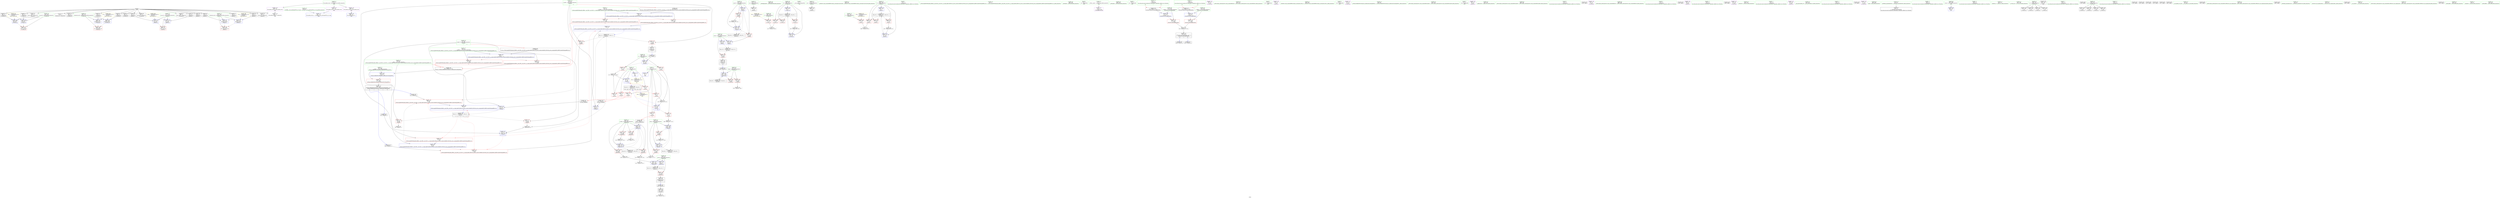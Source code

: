 digraph "SVFG" {
	label="SVFG";

	Node0x5593a17c58d0 [shape=record,color=grey,label="{NodeID: 0\nNullPtr}"];
	Node0x5593a17c58d0 -> Node0x5593a17e7290[style=solid];
	Node0x5593a17c58d0 -> Node0x5593a17e7390[style=solid];
	Node0x5593a17c58d0 -> Node0x5593a17e7460[style=solid];
	Node0x5593a17c58d0 -> Node0x5593a17e7530[style=solid];
	Node0x5593a17c58d0 -> Node0x5593a17e7600[style=solid];
	Node0x5593a17c58d0 -> Node0x5593a17e76d0[style=solid];
	Node0x5593a17c58d0 -> Node0x5593a17e77a0[style=solid];
	Node0x5593a17c58d0 -> Node0x5593a17e7870[style=solid];
	Node0x5593a17c58d0 -> Node0x5593a17e7940[style=solid];
	Node0x5593a17c58d0 -> Node0x5593a17e7a10[style=solid];
	Node0x5593a17c58d0 -> Node0x5593a17e7ae0[style=solid];
	Node0x5593a17c58d0 -> Node0x5593a17e7bb0[style=solid];
	Node0x5593a17c58d0 -> Node0x5593a17e7c80[style=solid];
	Node0x5593a17c58d0 -> Node0x5593a17e7d50[style=solid];
	Node0x5593a17c58d0 -> Node0x5593a17e7e20[style=solid];
	Node0x5593a17c58d0 -> Node0x5593a17e7ef0[style=solid];
	Node0x5593a17c58d0 -> Node0x5593a17e7fc0[style=solid];
	Node0x5593a17c58d0 -> Node0x5593a17ed4b0[style=solid];
	Node0x5593a1823380 [shape=record,color=black,label="{NodeID: 443\n76 = PHI(55, )\n0th arg _ZSt4swapIxENSt9enable_ifIXsr6__and_ISt6__not_ISt15__is_tuple_likeIT_EESt21is_move_constructibleIS3_ESt18is_move_assignableIS3_EEE5valueEvE4typeERS3_SC_ }"];
	Node0x5593a1823380 -> Node0x5593a17ed820[style=solid];
	Node0x5593a17e8230 [shape=record,color=blue,label="{NodeID: 194\n137\<--164\nretval\<--\n_Z5solvev\n}"];
	Node0x5593a17e8230 -> Node0x5593a1803830[style=dashed];
	Node0x5593a17e5240 [shape=record,color=black,label="{NodeID: 111\n390\<--373\n\<--in\n_Z6solve_v\n}"];
	Node0x5593a17e34b0 [shape=record,color=green,label="{NodeID: 28\n55\<--56\nA.addr\<--A.addr_field_insensitive\n_Z3gcdxx\n|{|<s4>3}}"];
	Node0x5593a17e34b0 -> Node0x5593a17eb030[style=solid];
	Node0x5593a17e34b0 -> Node0x5593a17eb100[style=solid];
	Node0x5593a17e34b0 -> Node0x5593a17ed5b0[style=solid];
	Node0x5593a17e34b0 -> Node0x5593a17ed750[style=solid];
	Node0x5593a17e34b0:s4 -> Node0x5593a1823380[style=solid,color=red];
	Node0x5593a17eb440 [shape=record,color=red,label="{NodeID: 139\n95\<--78\n\<--__a.addr\n_ZSt4swapIxENSt9enable_ifIXsr6__and_ISt6__not_ISt15__is_tuple_likeIT_EESt21is_move_constructibleIS3_ESt18is_move_assignableIS3_EEE5valueEvE4typeERS3_SC_\n}"];
	Node0x5593a17eb440 -> Node0x5593a17eda90[style=solid];
	Node0x5593a17e5d70 [shape=record,color=green,label="{NodeID: 56\n235\<--236\n_ZNSi6ignoreEl\<--_ZNSi6ignoreEl_field_insensitive\n}"];
	Node0x5593a17f7b40 [shape=record,color=grey,label="{NodeID: 333\n227 = cmp(225, 226, )\n}"];
	Node0x5593a17ecb00 [shape=record,color=red,label="{NodeID: 167\n430\<--377\nexn\<--exn.slot\n_Z6solve_v\n}"];
	Node0x5593a17e76d0 [shape=record,color=black,label="{NodeID: 84\n268\<--3\n\<--dummyVal\n_Z7solve_Av\n}"];
	Node0x5593a17e76d0 -> Node0x5593a17e8a50[style=solid];
	Node0x5593a17da0b0 [shape=record,color=green,label="{NodeID: 1\n7\<--1\n__dso_handle\<--dummyObj\nGlob }"];
	Node0x5593a18234c0 [shape=record,color=black,label="{NodeID: 444\n77 = PHI(57, )\n1st arg _ZSt4swapIxENSt9enable_ifIXsr6__and_ISt6__not_ISt15__is_tuple_likeIT_EESt21is_move_constructibleIS3_ESt18is_move_assignableIS3_EEE5valueEvE4typeERS3_SC_ }"];
	Node0x5593a18234c0 -> Node0x5593a17ed8f0[style=solid];
	Node0x5593a17e8300 [shape=record,color=blue,label="{NodeID: 195\n141\<--122\nresult\<--\n_Z5solvev\n}"];
	Node0x5593a17e8300 -> Node0x5593a17ebfa0[style=dashed];
	Node0x5593a17e8300 -> Node0x5593a17ec070[style=dashed];
	Node0x5593a17e8300 -> Node0x5593a17e8570[style=dashed];
	Node0x5593a17e8300 -> Node0x5593a1803d30[style=dashed];
	Node0x5593a17e5310 [shape=record,color=black,label="{NodeID: 112\n398\<--375\n\<--out\n_Z6solve_v\n}"];
	Node0x5593a17e3580 [shape=record,color=green,label="{NodeID: 29\n57\<--58\nB.addr\<--B.addr_field_insensitive\n_Z3gcdxx\n|{|<s3>3}}"];
	Node0x5593a17e3580 -> Node0x5593a17eb1d0[style=solid];
	Node0x5593a17e3580 -> Node0x5593a17eb2a0[style=solid];
	Node0x5593a17e3580 -> Node0x5593a17ed680[style=solid];
	Node0x5593a17e3580:s3 -> Node0x5593a18234c0[style=solid,color=red];
	Node0x5593a17eb510 [shape=record,color=red,label="{NodeID: 140\n92\<--80\n\<--__b.addr\n_ZSt4swapIxENSt9enable_ifIXsr6__and_ISt6__not_ISt15__is_tuple_likeIT_EESt21is_move_constructibleIS3_ESt18is_move_assignableIS3_EEE5valueEvE4typeERS3_SC_\n|{<s0>5}}"];
	Node0x5593a17eb510:s0 -> Node0x5593a1823600[style=solid,color=red];
	Node0x5593a17e5e70 [shape=record,color=green,label="{NodeID: 57\n244\<--245\n_ZStlsISt11char_traitsIcEERSt13basic_ostreamIcT_ES5_PKc\<--_ZStlsISt11char_traitsIcEERSt13basic_ostreamIcT_ES5_PKc_field_insensitive\n}"];
	Node0x5593a17f7cc0 [shape=record,color=grey,label="{NodeID: 334\n396 = cmp(394, 395, )\n}"];
	Node0x5593a17ecbd0 [shape=record,color=red,label="{NodeID: 168\n431\<--379\nsel\<--ehselector.slot\n_Z6solve_v\n}"];
	Node0x5593a17e77a0 [shape=record,color=black,label="{NodeID: 85\n270\<--3\n\<--dummyVal\n_Z7solve_Av\n}"];
	Node0x5593a17e77a0 -> Node0x5593a17e8b20[style=solid];
	Node0x5593a17dabe0 [shape=record,color=green,label="{NodeID: 2\n9\<--1\n\<--dummyObj\nCan only get source location for instruction, argument, global var or function.}"];
	Node0x5593a1823600 [shape=record,color=black,label="{NodeID: 445\n436 = PHI(86, 92, 82, )\n0th arg _ZSt4moveIRxEONSt16remove_referenceIT_E4typeEOS2_ }"];
	Node0x5593a1823600 -> Node0x5593a17f03d0[style=solid];
	Node0x5593a17e83d0 [shape=record,color=blue,label="{NodeID: 196\n143\<--168\ntemp\<--div3\n_Z5solvev\n}"];
	Node0x5593a17e83d0 -> Node0x5593a17ec140[style=dashed];
	Node0x5593a17e83d0 -> Node0x5593a17ec210[style=dashed];
	Node0x5593a17e83d0 -> Node0x5593a17e84a0[style=dashed];
	Node0x5593a17e83d0 -> Node0x5593a1804230[style=dashed];
	Node0x5593a17e53e0 [shape=record,color=black,label="{NodeID: 113\n435\<--440\n_ZSt4moveIRxEONSt16remove_referenceIT_E4typeEOS2__ret\<--\n_ZSt4moveIRxEONSt16remove_referenceIT_E4typeEOS2_\n|{<s0>4|<s1>5|<s2>6}}"];
	Node0x5593a17e53e0:s0 -> Node0x5593a1825200[style=solid,color=blue];
	Node0x5593a17e53e0:s1 -> Node0x5593a1825370[style=solid,color=blue];
	Node0x5593a17e53e0:s2 -> Node0x5593a1824bb0[style=solid,color=blue];
	Node0x5593a17e3650 [shape=record,color=green,label="{NodeID: 30\n70\<--71\n_ZSt4swapIxENSt9enable_ifIXsr6__and_ISt6__not_ISt15__is_tuple_likeIT_EESt21is_move_constructibleIS3_ESt18is_move_assignableIS3_EEE5valueEvE4typeERS3_SC_\<--_ZSt4swapIxENSt9enable_ifIXsr6__and_ISt6__not_ISt15__is_tuple_likeIT_EESt21is_move_constructibleIS3_ESt18is_move_assignableIS3_EEE5valueEvE4typeERS3_SC__field_insensitive\n}"];
	Node0x5593a17eb5e0 [shape=record,color=red,label="{NodeID: 141\n99\<--80\n\<--__b.addr\n_ZSt4swapIxENSt9enable_ifIXsr6__and_ISt6__not_ISt15__is_tuple_likeIT_EESt21is_move_constructibleIS3_ESt18is_move_assignableIS3_EEE5valueEvE4typeERS3_SC_\n}"];
	Node0x5593a17eb5e0 -> Node0x5593a17edb60[style=solid];
	Node0x5593a17e5f70 [shape=record,color=green,label="{NodeID: 58\n248\<--249\n_ZNSolsEi\<--_ZNSolsEi_field_insensitive\n}"];
	Node0x5593a17f7e40 [shape=record,color=grey,label="{NodeID: 335\n63 = cmp(62, 9, )\n}"];
	Node0x5593a17ecca0 [shape=record,color=red,label="{NodeID: 169\n395\<--381\n\<--T\n_Z6solve_v\n}"];
	Node0x5593a17ecca0 -> Node0x5593a17f7cc0[style=solid];
	Node0x5593a17e7870 [shape=record,color=black,label="{NodeID: 86\n305\<--3\nlpad.val\<--dummyVal\n_Z7solve_Av\n}"];
	Node0x5593a17dad60 [shape=record,color=green,label="{NodeID: 3\n13\<--1\n.str\<--dummyObj\nGlob }"];
	Node0x5593a18238e0 [shape=record,color=black,label="{NodeID: 446\n105 = PHI(157, )\n0th arg _Z6power2x }"];
	Node0x5593a18238e0 -> Node0x5593a17edc30[style=solid];
	Node0x5593a17e84a0 [shape=record,color=blue,label="{NodeID: 197\n143\<--176\ntemp\<--div5\n_Z5solvev\n}"];
	Node0x5593a17e84a0 -> Node0x5593a17ec140[style=dashed];
	Node0x5593a17e84a0 -> Node0x5593a17ec210[style=dashed];
	Node0x5593a17e84a0 -> Node0x5593a17e84a0[style=dashed];
	Node0x5593a17e84a0 -> Node0x5593a1804230[style=dashed];
	Node0x5593a17e54b0 [shape=record,color=purple,label="{NodeID: 114\n34\<--4\n\<--_ZStL8__ioinit\n__cxx_global_var_init\n}"];
	Node0x5593a17e3750 [shape=record,color=green,label="{NodeID: 31\n78\<--79\n__a.addr\<--__a.addr_field_insensitive\n_ZSt4swapIxENSt9enable_ifIXsr6__and_ISt6__not_ISt15__is_tuple_likeIT_EESt21is_move_constructibleIS3_ESt18is_move_assignableIS3_EEE5valueEvE4typeERS3_SC_\n}"];
	Node0x5593a17e3750 -> Node0x5593a17eb370[style=solid];
	Node0x5593a17e3750 -> Node0x5593a17eb440[style=solid];
	Node0x5593a17e3750 -> Node0x5593a17ed820[style=solid];
	Node0x5593a17eb6b0 [shape=record,color=red,label="{NodeID: 142\n90\<--87\n\<--call\n_ZSt4swapIxENSt9enable_ifIXsr6__and_ISt6__not_ISt15__is_tuple_likeIT_EESt21is_move_constructibleIS3_ESt18is_move_assignableIS3_EEE5valueEvE4typeERS3_SC_\n}"];
	Node0x5593a17eb6b0 -> Node0x5593a17ed9c0[style=solid];
	Node0x5593a17e6070 [shape=record,color=green,label="{NodeID: 59\n258\<--259\n_ZNSolsEx\<--_ZNSolsEx_field_insensitive\n}"];
	Node0x5593a17f7fc0 [shape=record,color=grey,label="{NodeID: 336\n129 = cmp(128, 122, )\n}"];
	Node0x5593a17f7fc0 -> Node0x5593a17edea0[style=solid];
	Node0x5593a17ecd70 [shape=record,color=red,label="{NodeID: 170\n394\<--383\n\<--tt\n_Z6solve_v\n}"];
	Node0x5593a17ecd70 -> Node0x5593a17f7cc0[style=solid];
	Node0x5593a17e7940 [shape=record,color=black,label="{NodeID: 87\n306\<--3\nlpad.val28\<--dummyVal\n_Z7solve_Av\n}"];
	Node0x5593a17db560 [shape=record,color=green,label="{NodeID: 4\n15\<--1\n.str.1\<--dummyObj\nGlob }"];
	Node0x5593a18239f0 [shape=record,color=black,label="{NodeID: 447\n313 = PHI(210, 210, )\n0th arg _ZStorSt13_Ios_OpenmodeS_ }"];
	Node0x5593a18239f0 -> Node0x5593a17e8cc0[style=solid];
	Node0x5593a17e8570 [shape=record,color=blue,label="{NodeID: 198\n141\<--179\nresult\<--inc\n_Z5solvev\n}"];
	Node0x5593a17e8570 -> Node0x5593a17ebfa0[style=dashed];
	Node0x5593a17e8570 -> Node0x5593a17ec070[style=dashed];
	Node0x5593a17e8570 -> Node0x5593a17e8570[style=dashed];
	Node0x5593a17e8570 -> Node0x5593a1803d30[style=dashed];
	Node0x5593a17ea0b0 [shape=record,color=purple,label="{NodeID: 115\n204\<--13\n\<--.str\n_Z7solve_Av\n}"];
	Node0x5593a17e3820 [shape=record,color=green,label="{NodeID: 32\n80\<--81\n__b.addr\<--__b.addr_field_insensitive\n_ZSt4swapIxENSt9enable_ifIXsr6__and_ISt6__not_ISt15__is_tuple_likeIT_EESt21is_move_constructibleIS3_ESt18is_move_assignableIS3_EEE5valueEvE4typeERS3_SC_\n}"];
	Node0x5593a17e3820 -> Node0x5593a17eb510[style=solid];
	Node0x5593a17e3820 -> Node0x5593a17eb5e0[style=solid];
	Node0x5593a17e3820 -> Node0x5593a17ed8f0[style=solid];
	Node0x5593a17eb780 [shape=record,color=red,label="{NodeID: 143\n94\<--93\n\<--call1\n_ZSt4swapIxENSt9enable_ifIXsr6__and_ISt6__not_ISt15__is_tuple_likeIT_EESt21is_move_constructibleIS3_ESt18is_move_assignableIS3_EEE5valueEvE4typeERS3_SC_\n}"];
	Node0x5593a17eb780 -> Node0x5593a17eda90[style=solid];
	Node0x5593a17e6170 [shape=record,color=green,label="{NodeID: 60\n273\<--274\n_ZNSt14basic_ofstreamIcSt11char_traitsIcEED1Ev\<--_ZNSt14basic_ofstreamIcSt11char_traitsIcEED1Ev_field_insensitive\n}"];
	Node0x5593a17f8140 [shape=record,color=grey,label="{NodeID: 337\n160 = cmp(159, 161, )\n}"];
	Node0x5593a17ece40 [shape=record,color=red,label="{NodeID: 171\n401\<--383\n\<--tt\n_Z6solve_v\n}"];
	Node0x5593a17e7a10 [shape=record,color=black,label="{NodeID: 88\n410\<--3\n\<--dummyVal\n_Z6solve_v\n}"];
	Node0x5593a17db3d0 [shape=record,color=green,label="{NodeID: 5\n17\<--1\n.str.2\<--dummyObj\nGlob }"];
	Node0x5593a1823b40 [shape=record,color=black,label="{NodeID: 448\n314 = PHI(211, 211, )\n1st arg _ZStorSt13_Ios_OpenmodeS_ }"];
	Node0x5593a1823b40 -> Node0x5593a17e8d90[style=solid];
	Node0x5593a17e8640 [shape=record,color=blue,label="{NodeID: 199\n137\<--182\nretval\<--\n_Z5solvev\n}"];
	Node0x5593a17e8640 -> Node0x5593a1803830[style=dashed];
	Node0x5593a17ea140 [shape=record,color=purple,label="{NodeID: 116\n385\<--13\n\<--.str\n_Z6solve_v\n}"];
	Node0x5593a17e38f0 [shape=record,color=green,label="{NodeID: 33\n82\<--83\n__tmp\<--__tmp_field_insensitive\n_ZSt4swapIxENSt9enable_ifIXsr6__and_ISt6__not_ISt15__is_tuple_likeIT_EESt21is_move_constructibleIS3_ESt18is_move_assignableIS3_EEE5valueEvE4typeERS3_SC_\n|{|<s1>6}}"];
	Node0x5593a17e38f0 -> Node0x5593a17ed9c0[style=solid];
	Node0x5593a17e38f0:s1 -> Node0x5593a1823600[style=solid,color=red];
	Node0x5593a17eb850 [shape=record,color=red,label="{NodeID: 144\n98\<--97\n\<--call2\n_ZSt4swapIxENSt9enable_ifIXsr6__and_ISt6__not_ISt15__is_tuple_likeIT_EESt21is_move_constructibleIS3_ESt18is_move_assignableIS3_EEE5valueEvE4typeERS3_SC_\n}"];
	Node0x5593a17eb850 -> Node0x5593a17edb60[style=solid];
	Node0x5593a17e6270 [shape=record,color=green,label="{NodeID: 61\n283\<--284\n_ZStlsISt11char_traitsIcEERSt13basic_ostreamIcT_ES5_c\<--_ZStlsISt11char_traitsIcEERSt13basic_ostreamIcT_ES5_c_field_insensitive\n}"];
	Node0x5593a17f82c0 [shape=record,color=grey,label="{NodeID: 338\n173 = cmp(171, 172, )\n}"];
	Node0x5593a17ecf10 [shape=record,color=red,label="{NodeID: 172\n406\<--383\n\<--tt\n_Z6solve_v\n}"];
	Node0x5593a17ecf10 -> Node0x5593a17f73c0[style=solid];
	Node0x5593a17e7ae0 [shape=record,color=black,label="{NodeID: 89\n411\<--3\n\<--dummyVal\n_Z6solve_v\n}"];
	Node0x5593a17e7ae0 -> Node0x5593a17f0090[style=solid];
	Node0x5593a17dafa0 [shape=record,color=green,label="{NodeID: 6\n19\<--1\n.str.3\<--dummyObj\nGlob }"];
	Node0x5593a1824980 [shape=record,color=black,label="{NodeID: 449\n209 = PHI(312, )\n}"];
	Node0x5593a180a530 [shape=record,color=black,label="{NodeID: 366\nMR_14V_3 = PHI(MR_14V_4, MR_14V_2, )\npts\{107 \}\n}"];
	Node0x5593a180a530 -> Node0x5593a17eb920[style=dashed];
	Node0x5593a17e8710 [shape=record,color=blue,label="{NodeID: 200\n200\<--223\ntt\<--\n_Z7solve_Av\n}"];
	Node0x5593a17e8710 -> Node0x5593a1802930[style=dashed];
	Node0x5593a17ea1d0 [shape=record,color=purple,label="{NodeID: 117\n214\<--15\n\<--.str.1\n_Z7solve_Av\n}"];
	Node0x5593a17e39c0 [shape=record,color=green,label="{NodeID: 34\n88\<--89\n_ZSt4moveIRxEONSt16remove_referenceIT_E4typeEOS2_\<--_ZSt4moveIRxEONSt16remove_referenceIT_E4typeEOS2__field_insensitive\n}"];
	Node0x5593a17eb920 [shape=record,color=red,label="{NodeID: 145\n132\<--106\n\<--retval\n_Z6power2x\n}"];
	Node0x5593a17eb920 -> Node0x5593a17e47b0[style=solid];
	Node0x5593a17e6370 [shape=record,color=green,label="{NodeID: 62\n291\<--292\n_ZNSt14basic_ifstreamIcSt11char_traitsIcEE5closeEv\<--_ZNSt14basic_ifstreamIcSt11char_traitsIcEE5closeEv_field_insensitive\n}"];
	Node0x5593a17f8440 [shape=record,color=grey,label="{NodeID: 339\n112 = cmp(111, 9, )\n}"];
	Node0x5593a17ecfe0 [shape=record,color=red,label="{NodeID: 173\n440\<--437\n\<--__t.addr\n_ZSt4moveIRxEONSt16remove_referenceIT_E4typeEOS2_\n}"];
	Node0x5593a17ecfe0 -> Node0x5593a17e53e0[style=solid];
	Node0x5593a17e7bb0 [shape=record,color=black,label="{NodeID: 90\n413\<--3\n\<--dummyVal\n_Z6solve_v\n}"];
	Node0x5593a17e7bb0 -> Node0x5593a17f0160[style=solid];
	Node0x5593a17db030 [shape=record,color=green,label="{NodeID: 7\n21\<--1\n.str.4\<--dummyObj\nGlob }"];
	Node0x5593a1824bb0 [shape=record,color=black,label="{NodeID: 450\n97 = PHI(435, )\n}"];
	Node0x5593a1824bb0 -> Node0x5593a17eb850[style=solid];
	Node0x5593a180aa30 [shape=record,color=black,label="{NodeID: 367\nMR_16V_3 = PHI(MR_16V_4, MR_16V_2, )\npts\{109 \}\n}"];
	Node0x5593a17e87e0 [shape=record,color=blue,label="{NodeID: 201\n202\<--239\ntemp\<--call12\n_Z7solve_Av\n}"];
	Node0x5593a17e87e0 -> Node0x5593a17ec7c0[style=dashed];
	Node0x5593a17e87e0 -> Node0x5593a17ec890[style=dashed];
	Node0x5593a17e87e0 -> Node0x5593a1802e30[style=dashed];
	Node0x5593a17ea2a0 [shape=record,color=purple,label="{NodeID: 118\n388\<--15\n\<--.str.1\n_Z6solve_v\n}"];
	Node0x5593a17e3ac0 [shape=record,color=green,label="{NodeID: 35\n102\<--103\n_Z6power2x\<--_Z6power2x_field_insensitive\n}"];
	Node0x5593a17eb9f0 [shape=record,color=red,label="{NodeID: 146\n111\<--108\n\<--N.addr\n_Z6power2x\n}"];
	Node0x5593a17eb9f0 -> Node0x5593a17f8440[style=solid];
	Node0x5593a17e6470 [shape=record,color=green,label="{NodeID: 63\n294\<--295\n_ZNSt14basic_ofstreamIcSt11char_traitsIcEE5closeEv\<--_ZNSt14basic_ofstreamIcSt11char_traitsIcEE5closeEv_field_insensitive\n}"];
	Node0x5593a17f85c0 [shape=record,color=grey,label="{NodeID: 340\n253 = cmp(252, 164, )\n}"];
	Node0x5593a17ed0b0 [shape=record,color=blue,label="{NodeID: 174\n8\<--9\nP\<--\nGlob }"];
	Node0x5593a17ed0b0 -> Node0x5593a180be90[style=dashed];
	Node0x5593a17e7c80 [shape=record,color=black,label="{NodeID: 91\n416\<--3\n\<--dummyVal\n_Z6solve_v\n}"];
	Node0x5593a17da290 [shape=record,color=green,label="{NodeID: 8\n24\<--1\n\<--dummyObj\nCan only get source location for instruction, argument, global var or function.}"];
	Node0x5593a1824cf0 [shape=record,color=black,label="{NodeID: 451\n230 = PHI()\n}"];
	Node0x5593a145d480 [shape=record,color=yellow,style=double,label="{NodeID: 368\n49V_1 = ENCHI(MR_49V_0)\npts\{378 \}\nFun[_Z6solve_v]}"];
	Node0x5593a145d480 -> Node0x5593a17f0090[style=dashed];
	Node0x5593a145d480 -> Node0x5593a17f0230[style=dashed];
	Node0x5593a17e88b0 [shape=record,color=blue,label="{NodeID: 202\n194\<--262\nexn.slot\<--\n_Z7solve_Av\n}"];
	Node0x5593a17e88b0 -> Node0x5593a17ec2e0[style=dashed];
	Node0x5593a17ea370 [shape=record,color=purple,label="{NodeID: 119\n242\<--17\n\<--.str.2\n_Z7solve_Av\n}"];
	Node0x5593a17e3bc0 [shape=record,color=green,label="{NodeID: 36\n106\<--107\nretval\<--retval_field_insensitive\n_Z6power2x\n}"];
	Node0x5593a17e3bc0 -> Node0x5593a17eb920[style=solid];
	Node0x5593a17e3bc0 -> Node0x5593a17edd00[style=solid];
	Node0x5593a17e3bc0 -> Node0x5593a17edea0[style=solid];
	Node0x5593a17ebac0 [shape=record,color=red,label="{NodeID: 147\n118\<--108\n\<--N.addr\n_Z6power2x\n}"];
	Node0x5593a17ebac0 -> Node0x5593a17f79c0[style=solid];
	Node0x5593a17e6570 [shape=record,color=green,label="{NodeID: 64\n298\<--299\n_ZNSt14basic_ifstreamIcSt11char_traitsIcEED1Ev\<--_ZNSt14basic_ifstreamIcSt11char_traitsIcEED1Ev_field_insensitive\n}"];
	Node0x5593a17f8740 [shape=record,color=grey,label="{NodeID: 341\n121 = cmp(119, 122, )\n}"];
	Node0x5593a17ed1b0 [shape=record,color=blue,label="{NodeID: 175\n11\<--9\nQ\<--\nGlob }"];
	Node0x5593a17ed1b0 -> Node0x5593a180be90[style=dashed];
	Node0x5593a17e7d50 [shape=record,color=black,label="{NodeID: 92\n417\<--3\n\<--dummyVal\n_Z6solve_v\n}"];
	Node0x5593a17e7d50 -> Node0x5593a17f0230[style=solid];
	Node0x5593a17da320 [shape=record,color=green,label="{NodeID: 9\n115\<--1\n\<--dummyObj\nCan only get source location for instruction, argument, global var or function.}"];
	Node0x5593a1824dc0 [shape=record,color=black,label="{NodeID: 452\n234 = PHI()\n}"];
	Node0x5593a15fed40 [shape=record,color=yellow,style=double,label="{NodeID: 369\n51V_1 = ENCHI(MR_51V_0)\npts\{380 \}\nFun[_Z6solve_v]}"];
	Node0x5593a15fed40 -> Node0x5593a17f0160[style=dashed];
	Node0x5593a15fed40 -> Node0x5593a17f0300[style=dashed];
	Node0x5593a17e8980 [shape=record,color=blue,label="{NodeID: 203\n196\<--264\nehselector.slot\<--\n_Z7solve_Av\n}"];
	Node0x5593a17e8980 -> Node0x5593a17ec3b0[style=dashed];
	Node0x5593a17ea440 [shape=record,color=purple,label="{NodeID: 120\n399\<--17\n\<--.str.2\n_Z6solve_v\n}"];
	Node0x5593a17e3c90 [shape=record,color=green,label="{NodeID: 37\n108\<--109\nN.addr\<--N.addr_field_insensitive\n_Z6power2x\n}"];
	Node0x5593a17e3c90 -> Node0x5593a17eb9f0[style=solid];
	Node0x5593a17e3c90 -> Node0x5593a17ebac0[style=solid];
	Node0x5593a17e3c90 -> Node0x5593a17ebb90[style=solid];
	Node0x5593a17e3c90 -> Node0x5593a17ebc60[style=solid];
	Node0x5593a17e3c90 -> Node0x5593a17edc30[style=solid];
	Node0x5593a17e3c90 -> Node0x5593a17eddd0[style=solid];
	Node0x5593a17ebb90 [shape=record,color=red,label="{NodeID: 148\n124\<--108\n\<--N.addr\n_Z6power2x\n}"];
	Node0x5593a17ebb90 -> Node0x5593a17f6ac0[style=solid];
	Node0x5593a17e6670 [shape=record,color=green,label="{NodeID: 65\n315\<--316\n__a.addr\<--__a.addr_field_insensitive\n_ZStorSt13_Ios_OpenmodeS_\n}"];
	Node0x5593a17e6670 -> Node0x5593a17ec960[style=solid];
	Node0x5593a17e6670 -> Node0x5593a17e8cc0[style=solid];
	Node0x5593a1802930 [shape=record,color=black,label="{NodeID: 342\nMR_36V_3 = PHI(MR_36V_4, MR_36V_2, )\npts\{201 \}\n}"];
	Node0x5593a1802930 -> Node0x5593a17ec550[style=dashed];
	Node0x5593a1802930 -> Node0x5593a17ec620[style=dashed];
	Node0x5593a1802930 -> Node0x5593a17ec6f0[style=dashed];
	Node0x5593a1802930 -> Node0x5593a17e8bf0[style=dashed];
	Node0x5593a17ed2b0 [shape=record,color=blue,label="{NodeID: 176\n446\<--24\nllvm.global_ctors_0\<--\nGlob }"];
	Node0x5593a17e7e20 [shape=record,color=black,label="{NodeID: 93\n419\<--3\n\<--dummyVal\n_Z6solve_v\n}"];
	Node0x5593a17e7e20 -> Node0x5593a17f0300[style=solid];
	Node0x5593a17da3e0 [shape=record,color=green,label="{NodeID: 10\n120\<--1\n\<--dummyObj\nCan only get source location for instruction, argument, global var or function.}"];
	Node0x5593a1824e90 [shape=record,color=black,label="{NodeID: 453\n238 = PHI()\n}"];
	Node0x5593a180b9d0 [shape=record,color=yellow,style=double,label="{NodeID: 370\n53V_1 = ENCHI(MR_53V_0)\npts\{382 \}\nFun[_Z6solve_v]}"];
	Node0x5593a180b9d0 -> Node0x5593a17ecca0[style=dashed];
	Node0x5593a17e8a50 [shape=record,color=blue,label="{NodeID: 204\n194\<--268\nexn.slot\<--\n_Z7solve_Av\n}"];
	Node0x5593a17e8a50 -> Node0x5593a17ec2e0[style=dashed];
	Node0x5593a17ea510 [shape=record,color=purple,label="{NodeID: 121\n250\<--19\n\<--.str.3\n_Z7solve_Av\n}"];
	Node0x5593a17e3d60 [shape=record,color=green,label="{NodeID: 38\n134\<--135\n_Z5solvev\<--_Z5solvev_field_insensitive\n}"];
	Node0x5593a17ebc60 [shape=record,color=red,label="{NodeID: 149\n128\<--108\n\<--N.addr\n_Z6power2x\n}"];
	Node0x5593a17ebc60 -> Node0x5593a17f7fc0[style=solid];
	Node0x5593a17e6740 [shape=record,color=green,label="{NodeID: 66\n317\<--318\n__b.addr\<--__b.addr_field_insensitive\n_ZStorSt13_Ios_OpenmodeS_\n}"];
	Node0x5593a17e6740 -> Node0x5593a17eca30[style=solid];
	Node0x5593a17e6740 -> Node0x5593a17e8d90[style=solid];
	Node0x5593a1802e30 [shape=record,color=black,label="{NodeID: 343\nMR_38V_2 = PHI(MR_38V_3, MR_38V_1, )\npts\{203 \}\n}"];
	Node0x5593a1802e30 -> Node0x5593a17e87e0[style=dashed];
	Node0x5593a17ed3b0 [shape=record,color=blue,label="{NodeID: 177\n447\<--25\nllvm.global_ctors_1\<--_GLOBAL__sub_I_decltypeNULL_0_0.cpp\nGlob }"];
	Node0x5593a17e7ef0 [shape=record,color=black,label="{NodeID: 94\n432\<--3\nlpad.val\<--dummyVal\n_Z6solve_v\n}"];
	Node0x5593a17da4a0 [shape=record,color=green,label="{NodeID: 11\n122\<--1\n\<--dummyObj\nCan only get source location for instruction, argument, global var or function.}"];
	Node0x5593a1824f60 [shape=record,color=black,label="{NodeID: 454\n239 = PHI(136, )\n}"];
	Node0x5593a1824f60 -> Node0x5593a17e87e0[style=solid];
	Node0x5593a17e8b20 [shape=record,color=blue,label="{NodeID: 205\n196\<--270\nehselector.slot\<--\n_Z7solve_Av\n}"];
	Node0x5593a17e8b20 -> Node0x5593a17ec3b0[style=dashed];
	Node0x5593a17ea5e0 [shape=record,color=purple,label="{NodeID: 122\n403\<--19\n\<--.str.3\n_Z6solve_v\n}"];
	Node0x5593a17e3e60 [shape=record,color=green,label="{NodeID: 39\n137\<--138\nretval\<--retval_field_insensitive\n_Z5solvev\n}"];
	Node0x5593a17e3e60 -> Node0x5593a17ebd30[style=solid];
	Node0x5593a17e3e60 -> Node0x5593a17e8230[style=solid];
	Node0x5593a17e3e60 -> Node0x5593a17e8640[style=solid];
	Node0x5593a17ebd30 [shape=record,color=red,label="{NodeID: 150\n185\<--137\n\<--retval\n_Z5solvev\n}"];
	Node0x5593a17ebd30 -> Node0x5593a17e4a20[style=solid];
	Node0x5593a17e6810 [shape=record,color=green,label="{NodeID: 67\n325\<--326\n__gxx_personality_v0\<--__gxx_personality_v0_field_insensitive\n}"];
	Node0x5593a1803330 [shape=record,color=black,label="{NodeID: 344\nMR_40V_2 = PHI(MR_40V_3, MR_40V_1, )\npts\{10 12 \}\n|{<s0>16|<s1>16|<s2>16|<s3>16|<s4>16|<s5>16|<s6>29}}"];
	Node0x5593a1803330:s0 -> Node0x5593a17eaa80[style=dashed,color=red];
	Node0x5593a1803330:s1 -> Node0x5593a17eab50[style=dashed,color=red];
	Node0x5593a1803330:s2 -> Node0x5593a17eacf0[style=dashed,color=red];
	Node0x5593a1803330:s3 -> Node0x5593a17eadc0[style=dashed,color=red];
	Node0x5593a1803330:s4 -> Node0x5593a17e8090[style=dashed,color=red];
	Node0x5593a1803330:s5 -> Node0x5593a17e8160[style=dashed,color=red];
	Node0x5593a1803330:s6 -> Node0x5593a1805c90[style=dashed,color=blue];
	Node0x5593a17ed4b0 [shape=record,color=blue, style = dotted,label="{NodeID: 178\n448\<--3\nllvm.global_ctors_2\<--dummyVal\nGlob }"];
	Node0x5593a17e7fc0 [shape=record,color=black,label="{NodeID: 95\n433\<--3\nlpad.val13\<--dummyVal\n_Z6solve_v\n}"];
	Node0x5593a17e24f0 [shape=record,color=green,label="{NodeID: 12\n161\<--1\n\<--dummyObj\nCan only get source location for instruction, argument, global var or function.}"];
	Node0x5593a1825130 [shape=record,color=black,label="{NodeID: 455\n35 = PHI()\n}"];
	Node0x5593a17e8bf0 [shape=record,color=blue,label="{NodeID: 206\n200\<--287\ntt\<--inc\n_Z7solve_Av\n}"];
	Node0x5593a17e8bf0 -> Node0x5593a1802930[style=dashed];
	Node0x5593a17ea6b0 [shape=record,color=purple,label="{NodeID: 123\n277\<--21\n\<--.str.4\n_Z7solve_Av\n}"];
	Node0x5593a17e3f30 [shape=record,color=green,label="{NodeID: 40\n139\<--140\ng\<--g_field_insensitive\n_Z5solvev\n}"];
	Node0x5593a17e3f30 -> Node0x5593a17ebe00[style=solid];
	Node0x5593a17e3f30 -> Node0x5593a17ebed0[style=solid];
	Node0x5593a17e3f30 -> Node0x5593a17edf70[style=solid];
	Node0x5593a17ebe00 [shape=record,color=red,label="{NodeID: 151\n149\<--139\n\<--g\n_Z5solvev\n}"];
	Node0x5593a17ebe00 -> Node0x5593a17f6c40[style=solid];
	Node0x5593a17e6910 [shape=record,color=green,label="{NodeID: 68\n362\<--363\nmain\<--main_field_insensitive\n}"];
	Node0x5593a1803830 [shape=record,color=black,label="{NodeID: 345\nMR_22V_3 = PHI(MR_22V_4, MR_22V_2, )\npts\{138 \}\n}"];
	Node0x5593a1803830 -> Node0x5593a17ebd30[style=dashed];
	Node0x5593a17ed5b0 [shape=record,color=blue,label="{NodeID: 179\n55\<--53\nA.addr\<--A\n_Z3gcdxx\n}"];
	Node0x5593a17ed5b0 -> Node0x5593a1806e30[style=dashed];
	Node0x5593a17e45e0 [shape=record,color=black,label="{NodeID: 96\n36\<--37\n\<--_ZNSt8ios_base4InitD1Ev\nCan only get source location for instruction, argument, global var or function.}"];
	Node0x5593a17e25b0 [shape=record,color=green,label="{NodeID: 13\n164\<--1\n\<--dummyObj\nCan only get source location for instruction, argument, global var or function.}"];
	Node0x5593a1825200 [shape=record,color=black,label="{NodeID: 456\n87 = PHI(435, )\n}"];
	Node0x5593a1825200 -> Node0x5593a17eb6b0[style=solid];
	Node0x5593a17e8cc0 [shape=record,color=blue,label="{NodeID: 207\n315\<--313\n__a.addr\<--__a\n_ZStorSt13_Ios_OpenmodeS_\n}"];
	Node0x5593a17e8cc0 -> Node0x5593a17ec960[style=dashed];
	Node0x5593a17ea780 [shape=record,color=purple,label="{NodeID: 124\n446\<--23\nllvm.global_ctors_0\<--llvm.global_ctors\nGlob }"];
	Node0x5593a17ea780 -> Node0x5593a17ed2b0[style=solid];
	Node0x5593a17e4000 [shape=record,color=green,label="{NodeID: 41\n141\<--142\nresult\<--result_field_insensitive\n_Z5solvev\n}"];
	Node0x5593a17e4000 -> Node0x5593a17ebfa0[style=solid];
	Node0x5593a17e4000 -> Node0x5593a17ec070[style=solid];
	Node0x5593a17e4000 -> Node0x5593a17e8300[style=solid];
	Node0x5593a17e4000 -> Node0x5593a17e8570[style=solid];
	Node0x5593a17ebed0 [shape=record,color=red,label="{NodeID: 152\n153\<--139\n\<--g\n_Z5solvev\n}"];
	Node0x5593a17ebed0 -> Node0x5593a17f6f40[style=solid];
	Node0x5593a17e6a10 [shape=record,color=green,label="{NodeID: 69\n365\<--366\nretval\<--retval_field_insensitive\nmain\n}"];
	Node0x5593a17e6a10 -> Node0x5593a17e8e60[style=solid];
	Node0x5593a1803d30 [shape=record,color=black,label="{NodeID: 346\nMR_26V_2 = PHI(MR_26V_4, MR_26V_1, )\npts\{142 \}\n}"];
	Node0x5593a17ed680 [shape=record,color=blue,label="{NodeID: 180\n57\<--54\nB.addr\<--B\n_Z3gcdxx\n}"];
	Node0x5593a17ed680 -> Node0x5593a1807330[style=dashed];
	Node0x5593a17e46e0 [shape=record,color=black,label="{NodeID: 97\n52\<--73\n_Z3gcdxx_ret\<--\n_Z3gcdxx\n|{<s0>7}}"];
	Node0x5593a17e46e0:s0 -> Node0x5593a18254b0[style=solid,color=blue];
	Node0x5593a17e26b0 [shape=record,color=green,label="{NodeID: 14\n206\<--1\n\<--dummyObj\nCan only get source location for instruction, argument, global var or function.}"];
	Node0x5593a1825370 [shape=record,color=black,label="{NodeID: 457\n93 = PHI(435, )\n}"];
	Node0x5593a1825370 -> Node0x5593a17eb780[style=solid];
	Node0x5593a17e8d90 [shape=record,color=blue,label="{NodeID: 208\n317\<--314\n__b.addr\<--__b\n_ZStorSt13_Ios_OpenmodeS_\n}"];
	Node0x5593a17e8d90 -> Node0x5593a17eca30[style=dashed];
	Node0x5593a17ea880 [shape=record,color=purple,label="{NodeID: 125\n447\<--23\nllvm.global_ctors_1\<--llvm.global_ctors\nGlob }"];
	Node0x5593a17ea880 -> Node0x5593a17ed3b0[style=solid];
	Node0x5593a17e40d0 [shape=record,color=green,label="{NodeID: 42\n143\<--144\ntemp\<--temp_field_insensitive\n_Z5solvev\n}"];
	Node0x5593a17e40d0 -> Node0x5593a17ec140[style=solid];
	Node0x5593a17e40d0 -> Node0x5593a17ec210[style=solid];
	Node0x5593a17e40d0 -> Node0x5593a17e83d0[style=solid];
	Node0x5593a17e40d0 -> Node0x5593a17e84a0[style=solid];
	Node0x5593a17ebfa0 [shape=record,color=red,label="{NodeID: 153\n178\<--141\n\<--result\n_Z5solvev\n}"];
	Node0x5593a17ebfa0 -> Node0x5593a17f7540[style=solid];
	Node0x5593a17e6ae0 [shape=record,color=green,label="{NodeID: 70\n370\<--371\n_Z6solve_v\<--_Z6solve_v_field_insensitive\n}"];
	Node0x5593a1804230 [shape=record,color=black,label="{NodeID: 347\nMR_28V_2 = PHI(MR_28V_4, MR_28V_1, )\npts\{144 \}\n}"];
	Node0x5593a17ed750 [shape=record,color=blue,label="{NodeID: 181\n55\<--67\nA.addr\<--rem\n_Z3gcdxx\n|{<s0>3|<s1>3|<s2>3}}"];
	Node0x5593a17ed750:s0 -> Node0x5593a17eb6b0[style=dashed,color=red];
	Node0x5593a17ed750:s1 -> Node0x5593a17eb780[style=dashed,color=red];
	Node0x5593a17ed750:s2 -> Node0x5593a17eda90[style=dashed,color=red];
	Node0x5593a17e47b0 [shape=record,color=black,label="{NodeID: 98\n104\<--132\n_Z6power2x_ret\<--\n_Z6power2x\n|{<s0>8}}"];
	Node0x5593a17e47b0:s0 -> Node0x5593a18255f0[style=solid,color=blue];
	Node0x5593a17e27b0 [shape=record,color=green,label="{NodeID: 15\n210\<--1\n\<--dummyObj\nCan only get source location for instruction, argument, global var or function.|{<s0>10|<s1>31}}"];
	Node0x5593a17e27b0:s0 -> Node0x5593a18239f0[style=solid,color=red];
	Node0x5593a17e27b0:s1 -> Node0x5593a18239f0[style=solid,color=red];
	Node0x5593a18254b0 [shape=record,color=black,label="{NodeID: 458\n147 = PHI(52, )\n}"];
	Node0x5593a18254b0 -> Node0x5593a17edf70[style=solid];
	Node0x5593a180be90 [shape=record,color=yellow,style=double,label="{NodeID: 375\n40V_1 = ENCHI(MR_40V_0)\npts\{10 12 \}\nFun[main]|{<s0>29}}"];
	Node0x5593a180be90:s0 -> Node0x5593a1803330[style=dashed,color=red];
	Node0x5593a17e8e60 [shape=record,color=blue,label="{NodeID: 209\n365\<--161\nretval\<--\nmain\n}"];
	Node0x5593a17ea980 [shape=record,color=purple,label="{NodeID: 126\n448\<--23\nllvm.global_ctors_2\<--llvm.global_ctors\nGlob }"];
	Node0x5593a17ea980 -> Node0x5593a17ed4b0[style=solid];
	Node0x5593a17e41a0 [shape=record,color=green,label="{NodeID: 43\n187\<--188\n_Z7solve_Av\<--_Z7solve_Av_field_insensitive\n}"];
	Node0x5593a17ec070 [shape=record,color=red,label="{NodeID: 154\n182\<--141\n\<--result\n_Z5solvev\n}"];
	Node0x5593a17ec070 -> Node0x5593a17e8640[style=solid];
	Node0x5593a17e6be0 [shape=record,color=green,label="{NodeID: 71\n373\<--374\nin\<--in_field_insensitive\n_Z6solve_v\n}"];
	Node0x5593a17e6be0 -> Node0x5593a17e5240[style=solid];
	Node0x5593a17ed820 [shape=record,color=blue,label="{NodeID: 182\n78\<--76\n__a.addr\<--__a\n_ZSt4swapIxENSt9enable_ifIXsr6__and_ISt6__not_ISt15__is_tuple_likeIT_EESt21is_move_constructibleIS3_ESt18is_move_assignableIS3_EEE5valueEvE4typeERS3_SC_\n}"];
	Node0x5593a17ed820 -> Node0x5593a17eb370[style=dashed];
	Node0x5593a17ed820 -> Node0x5593a17eb440[style=dashed];
	Node0x5593a17e4880 [shape=record,color=black,label="{NodeID: 99\n159\<--158\nconv\<--call2\n_Z5solvev\n}"];
	Node0x5593a17e4880 -> Node0x5593a17f8140[style=solid];
	Node0x5593a17e28b0 [shape=record,color=green,label="{NodeID: 16\n211\<--1\n\<--dummyObj\nCan only get source location for instruction, argument, global var or function.|{<s0>10|<s1>31}}"];
	Node0x5593a17e28b0:s0 -> Node0x5593a1823b40[style=solid,color=red];
	Node0x5593a17e28b0:s1 -> Node0x5593a1823b40[style=solid,color=red];
	Node0x5593a18255f0 [shape=record,color=black,label="{NodeID: 459\n158 = PHI(104, )\n}"];
	Node0x5593a18255f0 -> Node0x5593a17e4880[style=solid];
	Node0x5593a17e8f30 [shape=record,color=blue,label="{NodeID: 210\n383\<--223\ntt\<--\n_Z6solve_v\n}"];
	Node0x5593a17e8f30 -> Node0x5593a1807830[style=dashed];
	Node0x5593a17eaa80 [shape=record,color=red,label="{NodeID: 127\n145\<--8\n\<--P\n_Z5solvev\n|{<s0>7}}"];
	Node0x5593a17eaa80:s0 -> Node0x5593a1820af0[style=solid,color=red];
	Node0x5593a17e42a0 [shape=record,color=green,label="{NodeID: 44\n190\<--191\nin\<--in_field_insensitive\n_Z7solve_Av\n}"];
	Node0x5593a17e42a0 -> Node0x5593a17e4af0[style=solid];
	Node0x5593a17e42a0 -> Node0x5593a17e4bc0[style=solid];
	Node0x5593a17e42a0 -> Node0x5593a17e4c90[style=solid];
	Node0x5593a17e42a0 -> Node0x5593a17e4d60[style=solid];
	Node0x5593a17ec140 [shape=record,color=red,label="{NodeID: 155\n171\<--143\n\<--temp\n_Z5solvev\n}"];
	Node0x5593a17ec140 -> Node0x5593a17f82c0[style=solid];
	Node0x5593a17e6cb0 [shape=record,color=green,label="{NodeID: 72\n375\<--376\nout\<--out_field_insensitive\n_Z6solve_v\n}"];
	Node0x5593a17e6cb0 -> Node0x5593a17e5310[style=solid];
	Node0x5593a17ed8f0 [shape=record,color=blue,label="{NodeID: 183\n80\<--77\n__b.addr\<--__b\n_ZSt4swapIxENSt9enable_ifIXsr6__and_ISt6__not_ISt15__is_tuple_likeIT_EESt21is_move_constructibleIS3_ESt18is_move_assignableIS3_EEE5valueEvE4typeERS3_SC_\n}"];
	Node0x5593a17ed8f0 -> Node0x5593a17eb510[style=dashed];
	Node0x5593a17ed8f0 -> Node0x5593a17eb5e0[style=dashed];
	Node0x5593a17e4950 [shape=record,color=black,label="{NodeID: 100\n364\<--161\nmain_ret\<--\nmain\n}"];
	Node0x5593a17e29b0 [shape=record,color=green,label="{NodeID: 17\n223\<--1\n\<--dummyObj\nCan only get source location for instruction, argument, global var or function.}"];
	Node0x5593a1825730 [shape=record,color=black,label="{NodeID: 460\n219 = PHI()\n}"];
	Node0x5593a17e9000 [shape=record,color=blue,label="{NodeID: 211\n383\<--407\ntt\<--inc\n_Z6solve_v\n}"];
	Node0x5593a17e9000 -> Node0x5593a1807830[style=dashed];
	Node0x5593a17eab50 [shape=record,color=red,label="{NodeID: 128\n150\<--8\n\<--P\n_Z5solvev\n}"];
	Node0x5593a17eab50 -> Node0x5593a17f6c40[style=solid];
	Node0x5593a17e4370 [shape=record,color=green,label="{NodeID: 45\n192\<--193\nout\<--out_field_insensitive\n_Z7solve_Av\n}"];
	Node0x5593a17e4370 -> Node0x5593a17e4e30[style=solid];
	Node0x5593a17e4370 -> Node0x5593a17e4f00[style=solid];
	Node0x5593a17e4370 -> Node0x5593a17e4fd0[style=solid];
	Node0x5593a17e4370 -> Node0x5593a17e50a0[style=solid];
	Node0x5593a17f6ac0 [shape=record,color=grey,label="{NodeID: 322\n125 = Binary(124, 120, )\n}"];
	Node0x5593a17f6ac0 -> Node0x5593a17eddd0[style=solid];
	Node0x5593a17ec210 [shape=record,color=red,label="{NodeID: 156\n175\<--143\n\<--temp\n_Z5solvev\n}"];
	Node0x5593a17ec210 -> Node0x5593a17f70c0[style=solid];
	Node0x5593a17e6d80 [shape=record,color=green,label="{NodeID: 73\n377\<--378\nexn.slot\<--exn.slot_field_insensitive\n_Z6solve_v\n}"];
	Node0x5593a17e6d80 -> Node0x5593a17ecb00[style=solid];
	Node0x5593a17e6d80 -> Node0x5593a17f0090[style=solid];
	Node0x5593a17e6d80 -> Node0x5593a17f0230[style=solid];
	Node0x5593a17ed9c0 [shape=record,color=blue,label="{NodeID: 184\n82\<--90\n__tmp\<--\n_ZSt4swapIxENSt9enable_ifIXsr6__and_ISt6__not_ISt15__is_tuple_likeIT_EESt21is_move_constructibleIS3_ESt18is_move_assignableIS3_EEE5valueEvE4typeERS3_SC_\n}"];
	Node0x5593a17ed9c0 -> Node0x5593a17eb780[style=dashed];
	Node0x5593a17ed9c0 -> Node0x5593a17eb850[style=dashed];
	Node0x5593a17e4a20 [shape=record,color=black,label="{NodeID: 101\n136\<--185\n_Z5solvev_ret\<--\n_Z5solvev\n|{<s0>16}}"];
	Node0x5593a17e4a20:s0 -> Node0x5593a1824f60[style=solid,color=blue];
	Node0x5593a17e2ab0 [shape=record,color=green,label="{NodeID: 18\n282\<--1\n\<--dummyObj\nCan only get source location for instruction, argument, global var or function.}"];
	Node0x5593a1825800 [shape=record,color=black,label="{NodeID: 461\n278 = PHI()\n}"];
	Node0x5593a17f0090 [shape=record,color=blue,label="{NodeID: 212\n377\<--411\nexn.slot\<--\n_Z6solve_v\n}"];
	Node0x5593a17f0090 -> Node0x5593a17ecb00[style=dashed];
	Node0x5593a17eac20 [shape=record,color=red,label="{NodeID: 129\n172\<--8\n\<--P\n_Z5solvev\n}"];
	Node0x5593a17eac20 -> Node0x5593a17f82c0[style=solid];
	Node0x5593a17e4440 [shape=record,color=green,label="{NodeID: 46\n194\<--195\nexn.slot\<--exn.slot_field_insensitive\n_Z7solve_Av\n}"];
	Node0x5593a17e4440 -> Node0x5593a17ec2e0[style=solid];
	Node0x5593a17e4440 -> Node0x5593a17e88b0[style=solid];
	Node0x5593a17e4440 -> Node0x5593a17e8a50[style=solid];
	Node0x5593a17f6c40 [shape=record,color=grey,label="{NodeID: 323\n151 = Binary(150, 149, )\n}"];
	Node0x5593a17f6c40 -> Node0x5593a17e8090[style=solid];
	Node0x5593a17ec2e0 [shape=record,color=red,label="{NodeID: 157\n303\<--194\nexn\<--exn.slot\n_Z7solve_Av\n}"];
	Node0x5593a17e6e50 [shape=record,color=green,label="{NodeID: 74\n379\<--380\nehselector.slot\<--ehselector.slot_field_insensitive\n_Z6solve_v\n}"];
	Node0x5593a17e6e50 -> Node0x5593a17ecbd0[style=solid];
	Node0x5593a17e6e50 -> Node0x5593a17f0160[style=solid];
	Node0x5593a17e6e50 -> Node0x5593a17f0300[style=solid];
	Node0x5593a17eda90 [shape=record,color=blue,label="{NodeID: 185\n95\<--94\n\<--\n_ZSt4swapIxENSt9enable_ifIXsr6__and_ISt6__not_ISt15__is_tuple_likeIT_EESt21is_move_constructibleIS3_ESt18is_move_assignableIS3_EEE5valueEvE4typeERS3_SC_\n|{|<s1>3}}"];
	Node0x5593a17eda90 -> Node0x5593a17eb850[style=dashed];
	Node0x5593a17eda90:s1 -> Node0x5593a1806e30[style=dashed,color=blue];
	Node0x5593a17e4af0 [shape=record,color=black,label="{NodeID: 102\n218\<--190\n\<--in\n_Z7solve_Av\n}"];
	Node0x5593a17e2bb0 [shape=record,color=green,label="{NodeID: 19\n4\<--6\n_ZStL8__ioinit\<--_ZStL8__ioinit_field_insensitive\nGlob }"];
	Node0x5593a17e2bb0 -> Node0x5593a17e54b0[style=solid];
	Node0x5593a18258d0 [shape=record,color=black,label="{NodeID: 462\n243 = PHI()\n}"];
	Node0x5593a17f0160 [shape=record,color=blue,label="{NodeID: 213\n379\<--413\nehselector.slot\<--\n_Z6solve_v\n}"];
	Node0x5593a17f0160 -> Node0x5593a17ecbd0[style=dashed];
	Node0x5593a17eacf0 [shape=record,color=red,label="{NodeID: 130\n146\<--11\n\<--Q\n_Z5solvev\n|{<s0>7}}"];
	Node0x5593a17eacf0:s0 -> Node0x5593a1823180[style=solid,color=red];
	Node0x5593a17e4510 [shape=record,color=green,label="{NodeID: 47\n196\<--197\nehselector.slot\<--ehselector.slot_field_insensitive\n_Z7solve_Av\n}"];
	Node0x5593a17e4510 -> Node0x5593a17ec3b0[style=solid];
	Node0x5593a17e4510 -> Node0x5593a17e8980[style=solid];
	Node0x5593a17e4510 -> Node0x5593a17e8b20[style=solid];
	Node0x5593a17f6dc0 [shape=record,color=grey,label="{NodeID: 324\n287 = Binary(286, 223, )\n}"];
	Node0x5593a17f6dc0 -> Node0x5593a17e8bf0[style=solid];
	Node0x5593a17ec3b0 [shape=record,color=red,label="{NodeID: 158\n304\<--196\nsel\<--ehselector.slot\n_Z7solve_Av\n}"];
	Node0x5593a17e6f20 [shape=record,color=green,label="{NodeID: 75\n381\<--382\nT\<--T_field_insensitive\n_Z6solve_v\n}"];
	Node0x5593a17e6f20 -> Node0x5593a17ecca0[style=solid];
	Node0x5593a1805c90 [shape=record,color=yellow,style=double,label="{NodeID: 435\n40V_2 = CSCHI(MR_40V_1)\npts\{10 12 \}\nCS[]}"];
	Node0x5593a17edb60 [shape=record,color=blue,label="{NodeID: 186\n99\<--98\n\<--\n_ZSt4swapIxENSt9enable_ifIXsr6__and_ISt6__not_ISt15__is_tuple_likeIT_EESt21is_move_constructibleIS3_ESt18is_move_assignableIS3_EEE5valueEvE4typeERS3_SC_\n|{<s0>3}}"];
	Node0x5593a17edb60:s0 -> Node0x5593a1807330[style=dashed,color=blue];
	Node0x5593a17e4bc0 [shape=record,color=black,label="{NodeID: 103\n229\<--190\n\<--in\n_Z7solve_Av\n}"];
	Node0x5593a17e2cb0 [shape=record,color=green,label="{NodeID: 20\n8\<--10\nP\<--P_field_insensitive\nGlob }"];
	Node0x5593a17e2cb0 -> Node0x5593a17eaa80[style=solid];
	Node0x5593a17e2cb0 -> Node0x5593a17eab50[style=solid];
	Node0x5593a17e2cb0 -> Node0x5593a17eac20[style=solid];
	Node0x5593a17e2cb0 -> Node0x5593a17ed0b0[style=solid];
	Node0x5593a17e2cb0 -> Node0x5593a17e8090[style=solid];
	Node0x5593a18259a0 [shape=record,color=black,label="{NodeID: 463\n247 = PHI()\n}"];
	Node0x5593a17f0230 [shape=record,color=blue,label="{NodeID: 214\n377\<--417\nexn.slot\<--\n_Z6solve_v\n}"];
	Node0x5593a17f0230 -> Node0x5593a17ecb00[style=dashed];
	Node0x5593a17eadc0 [shape=record,color=red,label="{NodeID: 131\n154\<--11\n\<--Q\n_Z5solvev\n}"];
	Node0x5593a17eadc0 -> Node0x5593a17f6f40[style=solid];
	Node0x5593a17e5600 [shape=record,color=green,label="{NodeID: 48\n198\<--199\nT\<--T_field_insensitive\n_Z7solve_Av\n}"];
	Node0x5593a17e5600 -> Node0x5593a17ec480[style=solid];
	Node0x5593a17f6f40 [shape=record,color=grey,label="{NodeID: 325\n155 = Binary(154, 153, )\n}"];
	Node0x5593a17f6f40 -> Node0x5593a17e8160[style=solid];
	Node0x5593a17ec480 [shape=record,color=red,label="{NodeID: 159\n226\<--198\n\<--T\n_Z7solve_Av\n}"];
	Node0x5593a17ec480 -> Node0x5593a17f7b40[style=solid];
	Node0x5593a17e6ff0 [shape=record,color=green,label="{NodeID: 76\n383\<--384\ntt\<--tt_field_insensitive\n_Z6solve_v\n}"];
	Node0x5593a17e6ff0 -> Node0x5593a17ecd70[style=solid];
	Node0x5593a17e6ff0 -> Node0x5593a17ece40[style=solid];
	Node0x5593a17e6ff0 -> Node0x5593a17ecf10[style=solid];
	Node0x5593a17e6ff0 -> Node0x5593a17e8f30[style=solid];
	Node0x5593a17e6ff0 -> Node0x5593a17e9000[style=solid];
	Node0x5593a1820af0 [shape=record,color=black,label="{NodeID: 436\n53 = PHI(145, )\n0th arg _Z3gcdxx }"];
	Node0x5593a1820af0 -> Node0x5593a17ed5b0[style=solid];
	Node0x5593a17edc30 [shape=record,color=blue,label="{NodeID: 187\n108\<--105\nN.addr\<--N\n_Z6power2x\n}"];
	Node0x5593a17edc30 -> Node0x5593a17eb9f0[style=dashed];
	Node0x5593a17edc30 -> Node0x5593a17ebac0[style=dashed];
	Node0x5593a17edc30 -> Node0x5593a17ebb90[style=dashed];
	Node0x5593a17edc30 -> Node0x5593a17ebc60[style=dashed];
	Node0x5593a17edc30 -> Node0x5593a17eddd0[style=dashed];
	Node0x5593a17edc30 -> Node0x5593a180aa30[style=dashed];
	Node0x5593a17e4c90 [shape=record,color=black,label="{NodeID: 104\n233\<--190\n\<--in\n_Z7solve_Av\n}"];
	Node0x5593a17e2db0 [shape=record,color=green,label="{NodeID: 21\n11\<--12\nQ\<--Q_field_insensitive\nGlob }"];
	Node0x5593a17e2db0 -> Node0x5593a17eacf0[style=solid];
	Node0x5593a17e2db0 -> Node0x5593a17eadc0[style=solid];
	Node0x5593a17e2db0 -> Node0x5593a17eae90[style=solid];
	Node0x5593a17e2db0 -> Node0x5593a17eaf60[style=solid];
	Node0x5593a17e2db0 -> Node0x5593a17ed1b0[style=solid];
	Node0x5593a17e2db0 -> Node0x5593a17e8160[style=solid];
	Node0x5593a1825aa0 [shape=record,color=black,label="{NodeID: 464\n251 = PHI()\n}"];
	Node0x5593a180c400 [shape=record,color=yellow,style=double,label="{NodeID: 381\n30V_1 = ENCHI(MR_30V_0)\npts\{195 \}\nFun[_Z7solve_Av]}"];
	Node0x5593a180c400 -> Node0x5593a17e88b0[style=dashed];
	Node0x5593a180c400 -> Node0x5593a17e8a50[style=dashed];
	Node0x5593a17f0300 [shape=record,color=blue,label="{NodeID: 215\n379\<--419\nehselector.slot\<--\n_Z6solve_v\n}"];
	Node0x5593a17f0300 -> Node0x5593a17ecbd0[style=dashed];
	Node0x5593a17eae90 [shape=record,color=red,label="{NodeID: 132\n157\<--11\n\<--Q\n_Z5solvev\n|{<s0>8}}"];
	Node0x5593a17eae90:s0 -> Node0x5593a18238e0[style=solid,color=red];
	Node0x5593a17e56d0 [shape=record,color=green,label="{NodeID: 49\n200\<--201\ntt\<--tt_field_insensitive\n_Z7solve_Av\n}"];
	Node0x5593a17e56d0 -> Node0x5593a17ec550[style=solid];
	Node0x5593a17e56d0 -> Node0x5593a17ec620[style=solid];
	Node0x5593a17e56d0 -> Node0x5593a17ec6f0[style=solid];
	Node0x5593a17e56d0 -> Node0x5593a17e8710[style=solid];
	Node0x5593a17e56d0 -> Node0x5593a17e8bf0[style=solid];
	Node0x5593a17f70c0 [shape=record,color=grey,label="{NodeID: 326\n176 = Binary(175, 120, )\n}"];
	Node0x5593a17f70c0 -> Node0x5593a17e84a0[style=solid];
	Node0x5593a17ec550 [shape=record,color=red,label="{NodeID: 160\n225\<--200\n\<--tt\n_Z7solve_Av\n}"];
	Node0x5593a17ec550 -> Node0x5593a17f7b40[style=solid];
	Node0x5593a17e70c0 [shape=record,color=green,label="{NodeID: 77\n437\<--438\n__t.addr\<--__t.addr_field_insensitive\n_ZSt4moveIRxEONSt16remove_referenceIT_E4typeEOS2_\n}"];
	Node0x5593a17e70c0 -> Node0x5593a17ecfe0[style=solid];
	Node0x5593a17e70c0 -> Node0x5593a17f03d0[style=solid];
	Node0x5593a1820a20 [shape=record,color=black,label="{NodeID: 437\n387 = PHI(312, )\n}"];
	Node0x5593a17edd00 [shape=record,color=blue,label="{NodeID: 188\n106\<--115\nretval\<--\n_Z6power2x\n}"];
	Node0x5593a17edd00 -> Node0x5593a180a530[style=dashed];
	Node0x5593a17e4d60 [shape=record,color=black,label="{NodeID: 105\n237\<--190\n\<--in\n_Z7solve_Av\n}"];
	Node0x5593a17e2eb0 [shape=record,color=green,label="{NodeID: 22\n23\<--27\nllvm.global_ctors\<--llvm.global_ctors_field_insensitive\nGlob }"];
	Node0x5593a17e2eb0 -> Node0x5593a17ea780[style=solid];
	Node0x5593a17e2eb0 -> Node0x5593a17ea880[style=solid];
	Node0x5593a17e2eb0 -> Node0x5593a17ea980[style=solid];
	Node0x5593a1825b70 [shape=record,color=black,label="{NodeID: 465\n257 = PHI()\n}"];
	Node0x5593a180c510 [shape=record,color=yellow,style=double,label="{NodeID: 382\n32V_1 = ENCHI(MR_32V_0)\npts\{197 \}\nFun[_Z7solve_Av]}"];
	Node0x5593a180c510 -> Node0x5593a17e8980[style=dashed];
	Node0x5593a180c510 -> Node0x5593a17e8b20[style=dashed];
	Node0x5593a17f03d0 [shape=record,color=blue,label="{NodeID: 216\n437\<--436\n__t.addr\<--__t\n_ZSt4moveIRxEONSt16remove_referenceIT_E4typeEOS2_\n}"];
	Node0x5593a17f03d0 -> Node0x5593a17ecfe0[style=dashed];
	Node0x5593a17eaf60 [shape=record,color=red,label="{NodeID: 133\n167\<--11\n\<--Q\n_Z5solvev\n}"];
	Node0x5593a17eaf60 -> Node0x5593a17f7240[style=solid];
	Node0x5593a17e57a0 [shape=record,color=green,label="{NodeID: 50\n202\<--203\ntemp\<--temp_field_insensitive\n_Z7solve_Av\n}"];
	Node0x5593a17e57a0 -> Node0x5593a17ec7c0[style=solid];
	Node0x5593a17e57a0 -> Node0x5593a17ec890[style=solid];
	Node0x5593a17e57a0 -> Node0x5593a17e87e0[style=solid];
	Node0x5593a17f7240 [shape=record,color=grey,label="{NodeID: 327\n168 = Binary(167, 120, )\n}"];
	Node0x5593a17f7240 -> Node0x5593a17e83d0[style=solid];
	Node0x5593a17ec620 [shape=record,color=red,label="{NodeID: 161\n246\<--200\n\<--tt\n_Z7solve_Av\n}"];
	Node0x5593a17e7190 [shape=record,color=green,label="{NodeID: 78\n25\<--442\n_GLOBAL__sub_I_decltypeNULL_0_0.cpp\<--_GLOBAL__sub_I_decltypeNULL_0_0.cpp_field_insensitive\n}"];
	Node0x5593a17e7190 -> Node0x5593a17ed3b0[style=solid];
	Node0x5593a1822e40 [shape=record,color=black,label="{NodeID: 438\n391 = PHI()\n}"];
	Node0x5593a1806e30 [shape=record,color=black,label="{NodeID: 355\nMR_2V_3 = PHI(MR_2V_5, MR_2V_2, )\npts\{56 \}\n}"];
	Node0x5593a1806e30 -> Node0x5593a17eb030[style=dashed];
	Node0x5593a1806e30 -> Node0x5593a17eb100[style=dashed];
	Node0x5593a1806e30 -> Node0x5593a17ed750[style=dashed];
	Node0x5593a17eddd0 [shape=record,color=blue,label="{NodeID: 189\n108\<--125\nN.addr\<--div\n_Z6power2x\n}"];
	Node0x5593a17eddd0 -> Node0x5593a17ebac0[style=dashed];
	Node0x5593a17eddd0 -> Node0x5593a17ebb90[style=dashed];
	Node0x5593a17eddd0 -> Node0x5593a17ebc60[style=dashed];
	Node0x5593a17eddd0 -> Node0x5593a17eddd0[style=dashed];
	Node0x5593a17eddd0 -> Node0x5593a180aa30[style=dashed];
	Node0x5593a17e4e30 [shape=record,color=black,label="{NodeID: 106\n241\<--192\n\<--out\n_Z7solve_Av\n}"];
	Node0x5593a17e2fb0 [shape=record,color=green,label="{NodeID: 23\n28\<--29\n__cxx_global_var_init\<--__cxx_global_var_init_field_insensitive\n}"];
	Node0x5593a1825c40 [shape=record,color=black,label="{NodeID: 466\n281 = PHI()\n}"];
	Node0x5593a180c5f0 [shape=record,color=yellow,style=double,label="{NodeID: 383\n34V_1 = ENCHI(MR_34V_0)\npts\{199 \}\nFun[_Z7solve_Av]}"];
	Node0x5593a180c5f0 -> Node0x5593a17ec480[style=dashed];
	Node0x5593a17eb030 [shape=record,color=red,label="{NodeID: 134\n66\<--55\n\<--A.addr\n_Z3gcdxx\n}"];
	Node0x5593a17eb030 -> Node0x5593a17f76c0[style=solid];
	Node0x5593a17e5870 [shape=record,color=green,label="{NodeID: 51\n207\<--208\n_ZNSt14basic_ifstreamIcSt11char_traitsIcEEC1EPKcSt13_Ios_Openmode\<--_ZNSt14basic_ifstreamIcSt11char_traitsIcEEC1EPKcSt13_Ios_Openmode_field_insensitive\n}"];
	Node0x5593a17f73c0 [shape=record,color=grey,label="{NodeID: 328\n407 = Binary(406, 223, )\n}"];
	Node0x5593a17f73c0 -> Node0x5593a17e9000[style=solid];
	Node0x5593a17ec6f0 [shape=record,color=red,label="{NodeID: 162\n286\<--200\n\<--tt\n_Z7solve_Av\n}"];
	Node0x5593a17ec6f0 -> Node0x5593a17f6dc0[style=solid];
	Node0x5593a17e7290 [shape=record,color=black,label="{NodeID: 79\n2\<--3\ndummyVal\<--dummyVal\n}"];
	Node0x5593a1822f10 [shape=record,color=black,label="{NodeID: 439\n400 = PHI()\n}"];
	Node0x5593a1807330 [shape=record,color=black,label="{NodeID: 356\nMR_4V_3 = PHI(MR_4V_4, MR_4V_2, )\npts\{58 \}\n|{|<s2>3|<s3>3|<s4>3|<s5>3}}"];
	Node0x5593a1807330 -> Node0x5593a17eb1d0[style=dashed];
	Node0x5593a1807330 -> Node0x5593a17eb2a0[style=dashed];
	Node0x5593a1807330:s2 -> Node0x5593a17eb6b0[style=dashed,color=red];
	Node0x5593a1807330:s3 -> Node0x5593a17eb780[style=dashed,color=red];
	Node0x5593a1807330:s4 -> Node0x5593a17eb850[style=dashed,color=red];
	Node0x5593a1807330:s5 -> Node0x5593a17edb60[style=dashed,color=red];
	Node0x5593a17edea0 [shape=record,color=blue,label="{NodeID: 190\n106\<--129\nretval\<--cmp2\n_Z6power2x\n}"];
	Node0x5593a17edea0 -> Node0x5593a180a530[style=dashed];
	Node0x5593a17e4f00 [shape=record,color=black,label="{NodeID: 107\n255\<--192\n\<--out\n_Z7solve_Av\n}"];
	Node0x5593a17e30b0 [shape=record,color=green,label="{NodeID: 24\n32\<--33\n_ZNSt8ios_base4InitC1Ev\<--_ZNSt8ios_base4InitC1Ev_field_insensitive\n}"];
	Node0x5593a17eb100 [shape=record,color=red,label="{NodeID: 135\n73\<--55\n\<--A.addr\n_Z3gcdxx\n}"];
	Node0x5593a17eb100 -> Node0x5593a17e46e0[style=solid];
	Node0x5593a17e5970 [shape=record,color=green,label="{NodeID: 52\n212\<--213\n_ZStorSt13_Ios_OpenmodeS_\<--_ZStorSt13_Ios_OpenmodeS__field_insensitive\n}"];
	Node0x5593a17f7540 [shape=record,color=grey,label="{NodeID: 329\n179 = Binary(178, 122, )\n}"];
	Node0x5593a17f7540 -> Node0x5593a17e8570[style=solid];
	Node0x5593a17ec7c0 [shape=record,color=red,label="{NodeID: 163\n252\<--202\n\<--temp\n_Z7solve_Av\n}"];
	Node0x5593a17ec7c0 -> Node0x5593a17f85c0[style=solid];
	Node0x5593a17e7390 [shape=record,color=black,label="{NodeID: 80\n261\<--3\n\<--dummyVal\n_Z7solve_Av\n}"];
	Node0x5593a1822fe0 [shape=record,color=black,label="{NodeID: 440\n402 = PHI()\n}"];
	Node0x5593a1807830 [shape=record,color=black,label="{NodeID: 357\nMR_55V_3 = PHI(MR_55V_4, MR_55V_2, )\npts\{384 \}\n}"];
	Node0x5593a1807830 -> Node0x5593a17ecd70[style=dashed];
	Node0x5593a1807830 -> Node0x5593a17ece40[style=dashed];
	Node0x5593a1807830 -> Node0x5593a17ecf10[style=dashed];
	Node0x5593a1807830 -> Node0x5593a17e9000[style=dashed];
	Node0x5593a17edf70 [shape=record,color=blue,label="{NodeID: 191\n139\<--147\ng\<--call\n_Z5solvev\n}"];
	Node0x5593a17edf70 -> Node0x5593a17ebe00[style=dashed];
	Node0x5593a17edf70 -> Node0x5593a17ebed0[style=dashed];
	Node0x5593a17e4fd0 [shape=record,color=black,label="{NodeID: 108\n276\<--192\n\<--out\n_Z7solve_Av\n}"];
	Node0x5593a17e31b0 [shape=record,color=green,label="{NodeID: 25\n38\<--39\n__cxa_atexit\<--__cxa_atexit_field_insensitive\n}"];
	Node0x5593a17eb1d0 [shape=record,color=red,label="{NodeID: 136\n62\<--57\n\<--B.addr\n_Z3gcdxx\n}"];
	Node0x5593a17eb1d0 -> Node0x5593a17f7e40[style=solid];
	Node0x5593a17e5a70 [shape=record,color=green,label="{NodeID: 53\n216\<--217\n_ZNSt14basic_ofstreamIcSt11char_traitsIcEEC1EPKcSt13_Ios_Openmode\<--_ZNSt14basic_ofstreamIcSt11char_traitsIcEEC1EPKcSt13_Ios_Openmode_field_insensitive\n}"];
	Node0x5593a17f76c0 [shape=record,color=grey,label="{NodeID: 330\n67 = Binary(66, 65, )\n}"];
	Node0x5593a17f76c0 -> Node0x5593a17ed750[style=solid];
	Node0x5593a17ec890 [shape=record,color=red,label="{NodeID: 164\n256\<--202\n\<--temp\n_Z7solve_Av\n}"];
	Node0x5593a17e7460 [shape=record,color=black,label="{NodeID: 81\n262\<--3\n\<--dummyVal\n_Z7solve_Av\n}"];
	Node0x5593a17e7460 -> Node0x5593a17e88b0[style=solid];
	Node0x5593a18230b0 [shape=record,color=black,label="{NodeID: 441\n404 = PHI()\n}"];
	Node0x5593a17e8090 [shape=record,color=blue,label="{NodeID: 192\n8\<--151\nP\<--div\n_Z5solvev\n|{|<s1>16}}"];
	Node0x5593a17e8090 -> Node0x5593a17eac20[style=dashed];
	Node0x5593a17e8090:s1 -> Node0x5593a1803330[style=dashed,color=blue];
	Node0x5593a17e50a0 [shape=record,color=black,label="{NodeID: 109\n280\<--192\n\<--out\n_Z7solve_Av\n}"];
	Node0x5593a17e32b0 [shape=record,color=green,label="{NodeID: 26\n37\<--43\n_ZNSt8ios_base4InitD1Ev\<--_ZNSt8ios_base4InitD1Ev_field_insensitive\n}"];
	Node0x5593a17e32b0 -> Node0x5593a17e45e0[style=solid];
	Node0x5593a17eb2a0 [shape=record,color=red,label="{NodeID: 137\n65\<--57\n\<--B.addr\n_Z3gcdxx\n}"];
	Node0x5593a17eb2a0 -> Node0x5593a17f76c0[style=solid];
	Node0x5593a17e5b70 [shape=record,color=green,label="{NodeID: 54\n220\<--221\n_ZNSirsERi\<--_ZNSirsERi_field_insensitive\n}"];
	Node0x5593a17f7840 [shape=record,color=grey,label="{NodeID: 331\n323 = Binary(321, 322, )\n}"];
	Node0x5593a17f7840 -> Node0x5593a17e5170[style=solid];
	Node0x5593a17ec960 [shape=record,color=red,label="{NodeID: 165\n321\<--315\n\<--__a.addr\n_ZStorSt13_Ios_OpenmodeS_\n}"];
	Node0x5593a17ec960 -> Node0x5593a17f7840[style=solid];
	Node0x5593a17e7530 [shape=record,color=black,label="{NodeID: 82\n264\<--3\n\<--dummyVal\n_Z7solve_Av\n}"];
	Node0x5593a17e7530 -> Node0x5593a17e8980[style=solid];
	Node0x5593a1823180 [shape=record,color=black,label="{NodeID: 442\n54 = PHI(146, )\n1st arg _Z3gcdxx }"];
	Node0x5593a1823180 -> Node0x5593a17ed680[style=solid];
	Node0x5593a17e8160 [shape=record,color=blue,label="{NodeID: 193\n11\<--155\nQ\<--div1\n_Z5solvev\n|{|<s2>16}}"];
	Node0x5593a17e8160 -> Node0x5593a17eae90[style=dashed];
	Node0x5593a17e8160 -> Node0x5593a17eaf60[style=dashed];
	Node0x5593a17e8160:s2 -> Node0x5593a1803330[style=dashed,color=blue];
	Node0x5593a17e5170 [shape=record,color=black,label="{NodeID: 110\n312\<--323\n_ZStorSt13_Ios_OpenmodeS__ret\<--or\n_ZStorSt13_Ios_OpenmodeS_\n|{<s0>10|<s1>31}}"];
	Node0x5593a17e5170:s0 -> Node0x5593a1824980[style=solid,color=blue];
	Node0x5593a17e5170:s1 -> Node0x5593a1820a20[style=solid,color=blue];
	Node0x5593a17e33b0 [shape=record,color=green,label="{NodeID: 27\n50\<--51\n_Z3gcdxx\<--_Z3gcdxx_field_insensitive\n}"];
	Node0x5593a17eb370 [shape=record,color=red,label="{NodeID: 138\n86\<--78\n\<--__a.addr\n_ZSt4swapIxENSt9enable_ifIXsr6__and_ISt6__not_ISt15__is_tuple_likeIT_EESt21is_move_constructibleIS3_ESt18is_move_assignableIS3_EEE5valueEvE4typeERS3_SC_\n|{<s0>4}}"];
	Node0x5593a17eb370:s0 -> Node0x5593a1823600[style=solid,color=red];
	Node0x5593a17e5c70 [shape=record,color=green,label="{NodeID: 55\n231\<--232\n_ZNSirsERx\<--_ZNSirsERx_field_insensitive\n}"];
	Node0x5593a17f79c0 [shape=record,color=grey,label="{NodeID: 332\n119 = Binary(118, 120, )\n}"];
	Node0x5593a17f79c0 -> Node0x5593a17f8740[style=solid];
	Node0x5593a17eca30 [shape=record,color=red,label="{NodeID: 166\n322\<--317\n\<--__b.addr\n_ZStorSt13_Ios_OpenmodeS_\n}"];
	Node0x5593a17eca30 -> Node0x5593a17f7840[style=solid];
	Node0x5593a17e7600 [shape=record,color=black,label="{NodeID: 83\n267\<--3\n\<--dummyVal\n_Z7solve_Av\n}"];
}
